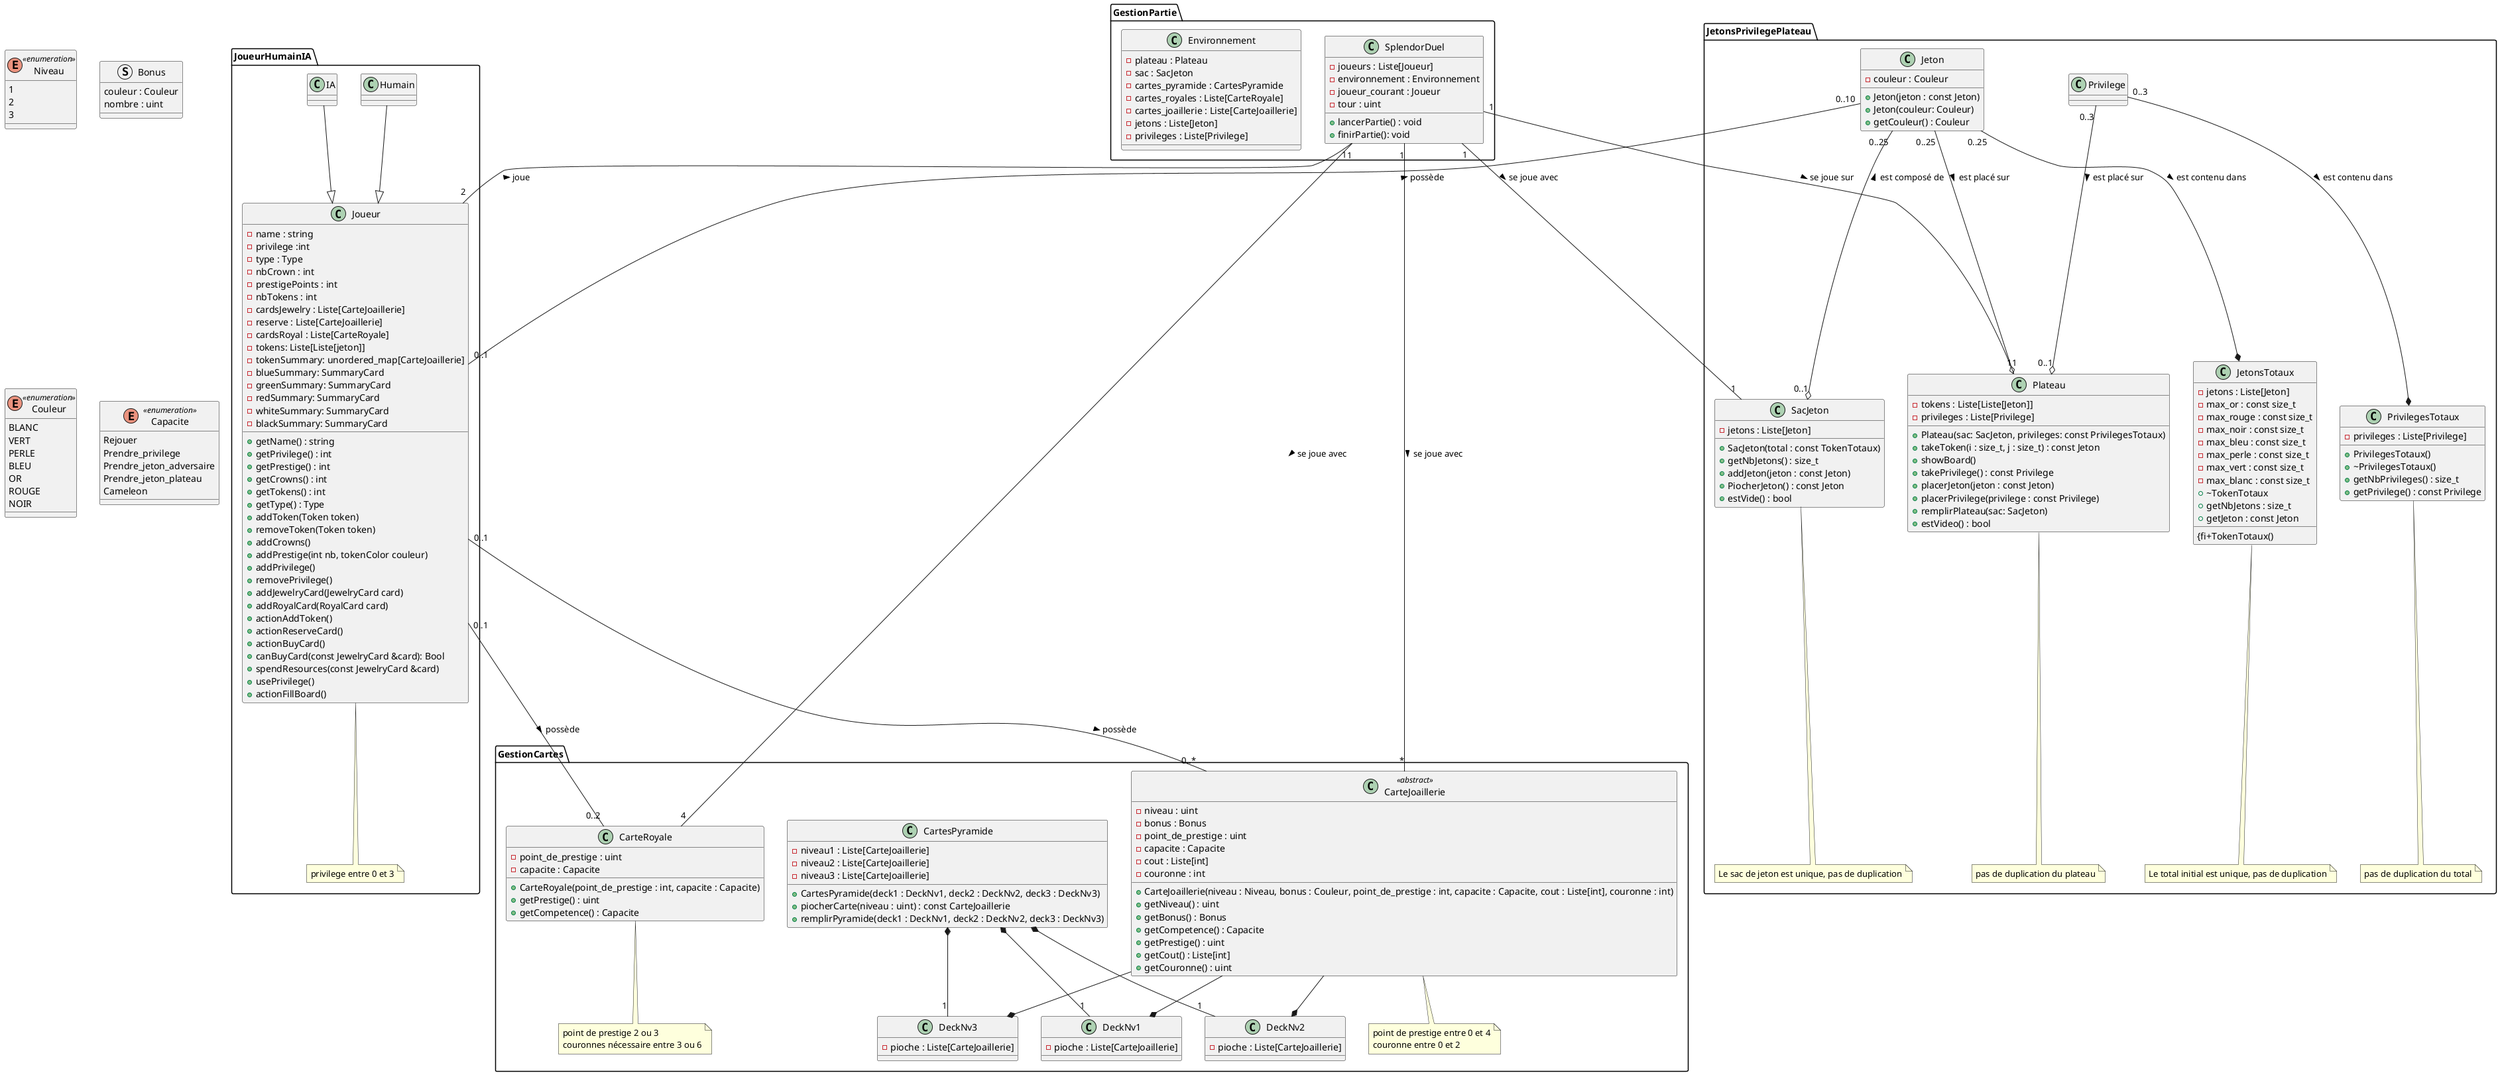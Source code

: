 @startuml
'skinparam classAttributeIconSize 0

enum Niveau <<enumeration >> {
  1
  2
  3
}

struct Bonus {
    couleur : Couleur
    nombre : uint
}

enum Couleur <<enumeration >> {
  BLANC
  VERT
  PERLE
  BLEU
  OR
  ROUGE
  NOIR
}

namespace JetonsPrivilegePlateau {

class Jeton {
   -couleur : Couleur
   +Jeton(jeton : const Jeton)
   +Jeton(couleur: Couleur)
   +getCouleur() : Couleur
}

class Privilege{
}

class SacJeton{
  -jetons : Liste[Jeton]
  +SacJeton(total : const TokenTotaux)
  +getNbJetons() : size_t
  +addJeton(jeton : const Jeton)
  +PiocherJeton() : const Jeton
  +estVide() : bool
}
note bottom of SacJeton : Le sac de jeton est unique, pas de duplication

class JetonsTotaux{
   -jetons : Liste[Jeton]
   -max_or : const size_t
   -max_rouge : const size_t
   -max_noir : const size_t
   -max_bleu : const size_t
   -max_perle : const size_t
   -max_vert : const size_t
   -max_blanc : const size_t
   {fi+TokenTotaux()
   +~TokenTotaux
   +getNbJetons : size_t
   +getJeton : const Jeton
}
note bottom of JetonsTotaux: Le total initial est unique, pas de duplication

class PrivilegesTotaux{
   -privileges : Liste[Privilege]
   +PrivilegesTotaux()
   +~PrivilegesTotaux()
   +getNbPrivileges() : size_t
   +getPrivilege() : const Privilege
}
note bottom of PrivilegesTotaux: pas de duplication du total

class Plateau{
   -tokens : Liste[Liste[Jeton]]
   -privileges : Liste[Privilege]
   +Plateau(sac: SacJeton, privileges: const PrivilegesTotaux)
   +takeToken(i : size_t, j : size_t) : const Jeton
   +showBoard()
   +takePrivilege() : const Privilege
   +placerJeton(jeton : const Jeton)
   +placerPrivilege(privilege : const Privilege)
   +remplirPlateau(sac: SacJeton)
   +estVideo() : bool
}
note bottom of Plateau: pas de duplication du plateau


' struct TupleIntJeton {
'   nombre : int
'   type_jeton : Jeton
' }

'class CoordonneeJeton{
'  x : int
'  y : int
'}
}

enum Capacite <<enumeration >> {
  Rejouer
  Prendre_privilege
  Prendre_jeton_adversaire
  Prendre_jeton_plateau
  Cameleon
}
namespace GestionPartie{

class SplendorDuel {
  - joueurs : Liste[Joueur]
  - environnement : Environnement
  - joueur_courant : Joueur
  - tour : uint
  + lancerPartie() : void
  + finirPartie(): void
}
class Environnement{
    - plateau : Plateau
    - sac : SacJeton
    - cartes_pyramide : CartesPyramide
    - cartes_royales : Liste[CarteRoyale]
    - cartes_joaillerie : Liste[CarteJoaillerie]
    -jetons : Liste[Jeton]
    -privileges : Liste[Privilege]
}
}
namespace JoueurHumainIA {

class Joueur {
  - name : string
  - privilege :int
  - type : Type
  - nbCrown : int
  - prestigePoints : int
  - nbTokens : int
  - cardsJewelry : Liste[CarteJoaillerie]
  - reserve : Liste[CarteJoaillerie]
  - cardsRoyal : Liste[CarteRoyale]
  - tokens: Liste[Liste[jeton]]
  - tokenSummary: unordered_map[CarteJoaillerie]
  - blueSummary: SummaryCard
  - greenSummary: SummaryCard
  - redSummary: SummaryCard
  - whiteSummary: SummaryCard
  - blackSummary: SummaryCard
  '- {field} jetons : List[TupleIntJeton]

  + getName() : string
  + getPrivilege() : int
  + getPrestige() : int
  + getCrowns() : int
  + getTokens() : int
  + getType() : Type
  + addToken(Token token)
  + removeToken(Token token)
  + addCrowns()
  + addPrestige(int nb, tokenColor couleur)
  + addPrivilege()
  + removePrivilege()
  + addJewelryCard(JewelryCard card)
  + addRoyalCard(RoyalCard card)
  + actionAddToken()
  + actionReserveCard()
  + actionBuyCard()
  + canBuyCard(const JewelryCard &card): Bool
  + spendResources(const JewelryCard &card)
  + usePrivilege()
  + actionFillBoard()
}
note bottom of Joueur : privilege entre 0 et 3

class Humain{}
class IA{}
}

namespace GestionCartes{
class CarteJoaillerie <<abstract>>{
  - niveau : uint
  - bonus : Bonus
  - point_de_prestige : uint
  - capacite : Capacite
  - {field} cout : Liste[int]
  - couronne : int
  +CarteJoaillerie(niveau : Niveau, bonus : Couleur, point_de_prestige : int, capacite : Capacite, cout : Liste[int], couronne : int)
  +getNiveau() : uint
  +getBonus() : Bonus
  +getCompetence() : Capacite
  +getPrestige() : uint
  +getCout() : Liste[int]
  +getCouronne() : uint
}
note bottom of CarteJoaillerie : point de prestige entre 0 et 4\ncouronne entre 0 et 2


class CarteRoyale {
  - point_de_prestige : uint
  - capacite : Capacite
  +CarteRoyale(point_de_prestige : int, capacite : Capacite)
  +getPrestige() : uint
  +getCompetence() : Capacite
}
note bottom of CarteRoyale :  point de prestige 2 ou 3\ncouronnes nécessaire entre 3 ou 6


class DeckNv1{
  - pioche : Liste[CarteJoaillerie]
}

class DeckNv2{
  - pioche : Liste[CarteJoaillerie]
}

class DeckNv3{
  - pioche : Liste[CarteJoaillerie]
}

class CartesPyramide{
    - niveau1 : Liste[CarteJoaillerie]
    - niveau2 : Liste[CarteJoaillerie]
    - niveau3 : Liste[CarteJoaillerie]
    +CartesPyramide(deck1 : DeckNv1, deck2 : DeckNv2, deck3 : DeckNv3)
    +piocherCarte(niveau : uint) : const CarteJoaillerie
    +remplirPyramide(deck1 : DeckNv1, deck2 : DeckNv2, deck3 : DeckNv3)
}
}

SplendorDuel "1" -- "2" Joueur : < joue
SplendorDuel "1" -- "1" Plateau : se joue sur >
SplendorDuel "1" -- "1" SacJeton : se joue avec >
SplendorDuel "1" -- "*" CarteJoaillerie : se joue avec >
SplendorDuel "1" -- "4" CarteRoyale : se joue avec >

Jeton "0..25" --* JetonsTotaux : est contenu dans >
Privilege "0..3" --* PrivilegesTotaux : est contenu dans >
Jeton "0..10" -- "0..1" Joueur : possède <
Jeton "0..25" --o "0..1" SacJeton : est composé de <
Jeton "0..25" --o "1" Plateau : est placé sur >
Privilege "0..3" --o "0..1" Plateau : est placé sur >

IA --|> Joueur
Humain --|> Joueur
'CoordonneeJeton "0..25" --  "1" Plateau
'CoordonneeJeton "0..1" -- "1" Jeton

Joueur "0..1" -- "0..*" CarteJoaillerie : possède >
CarteJoaillerie --* DeckNv1
CarteJoaillerie --* DeckNv2
CarteJoaillerie --* DeckNv3
CartesPyramide *-- "1" DeckNv1
CartesPyramide *-- "1" DeckNv2
CartesPyramide *-- "1" DeckNv3

Joueur "0..1" -- "0..2" CarteRoyale : possède >


@enduml
